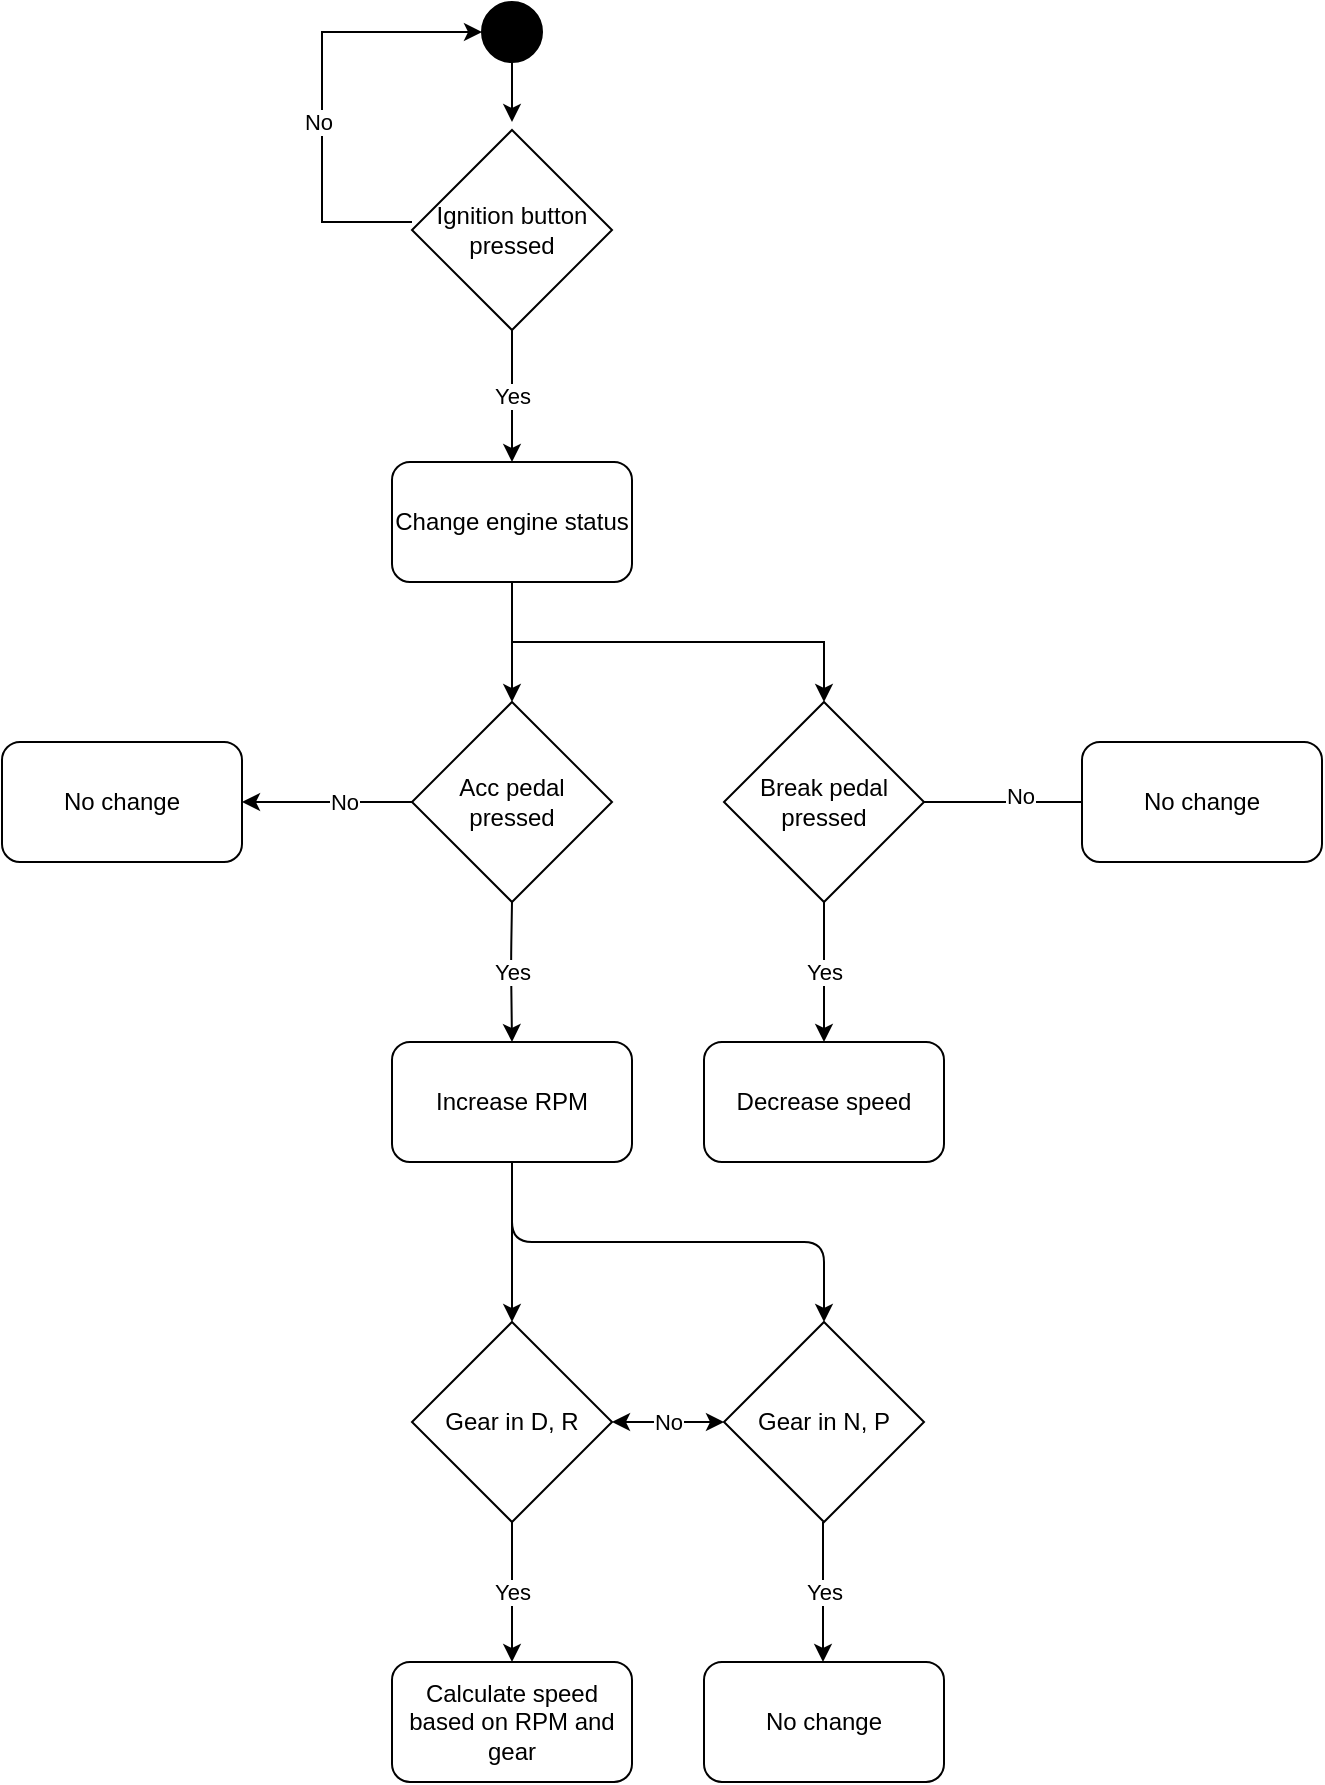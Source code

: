 <mxfile version="13.8.7" type="github">
  <diagram id="4gPb9WcIgXjrIo89H_NN" name="Page-1">
    <mxGraphModel dx="1201" dy="1791" grid="1" gridSize="10" guides="1" tooltips="1" connect="1" arrows="1" fold="1" page="1" pageScale="1" pageWidth="850" pageHeight="1100" math="0" shadow="0">
      <root>
        <mxCell id="0" />
        <mxCell id="1" parent="0" />
        <mxCell id="LRADezUdAs_8Ui7dfhWK-1" value="" style="ellipse;whiteSpace=wrap;html=1;aspect=fixed;fillColor=#000000;" vertex="1" parent="1">
          <mxGeometry x="360" y="-50" width="30" height="30" as="geometry" />
        </mxCell>
        <mxCell id="LRADezUdAs_8Ui7dfhWK-2" value="Yes" style="endArrow=classic;html=1;exitX=0.5;exitY=1;exitDx=0;exitDy=0;entryX=0.5;entryY=0;entryDx=0;entryDy=0;" edge="1" parent="1" source="LRADezUdAs_8Ui7dfhWK-3" target="LRADezUdAs_8Ui7dfhWK-41">
          <mxGeometry width="50" height="50" relative="1" as="geometry">
            <mxPoint x="400" y="440" as="sourcePoint" />
            <mxPoint x="375" y="160" as="targetPoint" />
          </mxGeometry>
        </mxCell>
        <mxCell id="LRADezUdAs_8Ui7dfhWK-9" style="edgeStyle=orthogonalEdgeStyle;rounded=0;orthogonalLoop=1;jettySize=auto;html=1;exitX=0;exitY=0.5;exitDx=0;exitDy=0;entryX=0;entryY=0.5;entryDx=0;entryDy=0;" edge="1" parent="1" target="LRADezUdAs_8Ui7dfhWK-1">
          <mxGeometry relative="1" as="geometry">
            <mxPoint x="220" y="160" as="targetPoint" />
            <mxPoint x="325" y="60" as="sourcePoint" />
            <Array as="points">
              <mxPoint x="280" y="60" />
              <mxPoint x="280" y="-35" />
            </Array>
          </mxGeometry>
        </mxCell>
        <mxCell id="LRADezUdAs_8Ui7dfhWK-10" value="No" style="edgeLabel;html=1;align=center;verticalAlign=middle;resizable=0;points=[];" vertex="1" connectable="0" parent="LRADezUdAs_8Ui7dfhWK-9">
          <mxGeometry x="-0.181" y="2" relative="1" as="geometry">
            <mxPoint y="-5" as="offset" />
          </mxGeometry>
        </mxCell>
        <mxCell id="LRADezUdAs_8Ui7dfhWK-12" style="edgeStyle=orthogonalEdgeStyle;rounded=0;orthogonalLoop=1;jettySize=auto;html=1;" edge="1" parent="1" source="LRADezUdAs_8Ui7dfhWK-5">
          <mxGeometry relative="1" as="geometry">
            <mxPoint x="240" y="350" as="targetPoint" />
          </mxGeometry>
        </mxCell>
        <mxCell id="LRADezUdAs_8Ui7dfhWK-13" value="No" style="edgeLabel;html=1;align=center;verticalAlign=middle;resizable=0;points=[];" vertex="1" connectable="0" parent="LRADezUdAs_8Ui7dfhWK-12">
          <mxGeometry x="-0.2" y="3" relative="1" as="geometry">
            <mxPoint y="-3" as="offset" />
          </mxGeometry>
        </mxCell>
        <mxCell id="LRADezUdAs_8Ui7dfhWK-5" value="Acc pedal pressed" style="rhombus;whiteSpace=wrap;html=1;fillColor=#FFFFFF;" vertex="1" parent="1">
          <mxGeometry x="325" y="300" width="100" height="100" as="geometry" />
        </mxCell>
        <mxCell id="LRADezUdAs_8Ui7dfhWK-8" value="Yes" style="endArrow=classic;html=1;exitX=0.5;exitY=1;exitDx=0;exitDy=0;" edge="1" parent="1">
          <mxGeometry width="50" height="50" relative="1" as="geometry">
            <mxPoint x="375" y="400" as="sourcePoint" />
            <mxPoint x="375" y="470" as="targetPoint" />
            <Array as="points">
              <mxPoint x="374.5" y="430" />
            </Array>
          </mxGeometry>
        </mxCell>
        <mxCell id="LRADezUdAs_8Ui7dfhWK-11" value="Increase RPM" style="rounded=1;whiteSpace=wrap;html=1;fillColor=#FFFFFF;" vertex="1" parent="1">
          <mxGeometry x="315" y="470" width="120" height="60" as="geometry" />
        </mxCell>
        <mxCell id="LRADezUdAs_8Ui7dfhWK-14" value="No change" style="rounded=1;whiteSpace=wrap;html=1;fillColor=#FFFFFF;" vertex="1" parent="1">
          <mxGeometry x="120" y="320" width="120" height="60" as="geometry" />
        </mxCell>
        <mxCell id="LRADezUdAs_8Ui7dfhWK-19" value="Yes" style="edgeStyle=orthogonalEdgeStyle;rounded=0;orthogonalLoop=1;jettySize=auto;html=1;exitX=0.5;exitY=1;exitDx=0;exitDy=0;entryX=0.5;entryY=0;entryDx=0;entryDy=0;" edge="1" parent="1" source="LRADezUdAs_8Ui7dfhWK-15" target="LRADezUdAs_8Ui7dfhWK-18">
          <mxGeometry relative="1" as="geometry" />
        </mxCell>
        <mxCell id="LRADezUdAs_8Ui7dfhWK-22" style="edgeStyle=orthogonalEdgeStyle;rounded=0;orthogonalLoop=1;jettySize=auto;html=1;exitX=1;exitY=0.5;exitDx=0;exitDy=0;" edge="1" parent="1" source="LRADezUdAs_8Ui7dfhWK-15">
          <mxGeometry relative="1" as="geometry">
            <mxPoint x="700" y="350" as="targetPoint" />
          </mxGeometry>
        </mxCell>
        <mxCell id="LRADezUdAs_8Ui7dfhWK-23" value="No" style="edgeLabel;html=1;align=center;verticalAlign=middle;resizable=0;points=[];" vertex="1" connectable="0" parent="LRADezUdAs_8Ui7dfhWK-22">
          <mxGeometry x="-0.193" y="3" relative="1" as="geometry">
            <mxPoint as="offset" />
          </mxGeometry>
        </mxCell>
        <mxCell id="LRADezUdAs_8Ui7dfhWK-15" value="Break pedal pressed" style="rhombus;whiteSpace=wrap;html=1;fillColor=#FFFFFF;" vertex="1" parent="1">
          <mxGeometry x="481" y="300" width="100" height="100" as="geometry" />
        </mxCell>
        <mxCell id="LRADezUdAs_8Ui7dfhWK-18" value="Decrease speed" style="rounded=1;whiteSpace=wrap;html=1;fillColor=#FFFFFF;" vertex="1" parent="1">
          <mxGeometry x="471" y="470" width="120" height="60" as="geometry" />
        </mxCell>
        <mxCell id="LRADezUdAs_8Ui7dfhWK-24" value="No change" style="rounded=1;whiteSpace=wrap;html=1;fillColor=#FFFFFF;" vertex="1" parent="1">
          <mxGeometry x="660" y="320" width="120" height="60" as="geometry" />
        </mxCell>
        <mxCell id="LRADezUdAs_8Ui7dfhWK-27" value="Yes" style="edgeStyle=orthogonalEdgeStyle;rounded=0;orthogonalLoop=1;jettySize=auto;html=1;exitX=0.5;exitY=1;exitDx=0;exitDy=0;" edge="1" parent="1" source="LRADezUdAs_8Ui7dfhWK-25">
          <mxGeometry relative="1" as="geometry">
            <mxPoint x="375" y="780" as="targetPoint" />
            <Array as="points">
              <mxPoint x="375" y="730" />
              <mxPoint x="375" y="730" />
            </Array>
          </mxGeometry>
        </mxCell>
        <mxCell id="LRADezUdAs_8Ui7dfhWK-25" value="Gear in D, R" style="rhombus;whiteSpace=wrap;html=1;fillColor=#FFFFFF;" vertex="1" parent="1">
          <mxGeometry x="325" y="610" width="100" height="100" as="geometry" />
        </mxCell>
        <mxCell id="LRADezUdAs_8Ui7dfhWK-28" value="Calculate speed based on RPM and gear" style="rounded=1;whiteSpace=wrap;html=1;fillColor=#FFFFFF;" vertex="1" parent="1">
          <mxGeometry x="315" y="780" width="120" height="60" as="geometry" />
        </mxCell>
        <mxCell id="LRADezUdAs_8Ui7dfhWK-29" value="Gear in N, P" style="rhombus;whiteSpace=wrap;html=1;fillColor=#FFFFFF;" vertex="1" parent="1">
          <mxGeometry x="481" y="610" width="100" height="100" as="geometry" />
        </mxCell>
        <mxCell id="LRADezUdAs_8Ui7dfhWK-32" value="Yes" style="edgeStyle=orthogonalEdgeStyle;rounded=0;orthogonalLoop=1;jettySize=auto;html=1;exitX=0.5;exitY=1;exitDx=0;exitDy=0;" edge="1" parent="1">
          <mxGeometry relative="1" as="geometry">
            <mxPoint x="530.5" y="780" as="targetPoint" />
            <mxPoint x="530.5" y="710" as="sourcePoint" />
            <Array as="points">
              <mxPoint x="530.5" y="730" />
              <mxPoint x="530.5" y="730" />
            </Array>
          </mxGeometry>
        </mxCell>
        <mxCell id="LRADezUdAs_8Ui7dfhWK-33" value="No change" style="rounded=1;whiteSpace=wrap;html=1;fillColor=#FFFFFF;" vertex="1" parent="1">
          <mxGeometry x="471" y="780" width="120" height="60" as="geometry" />
        </mxCell>
        <mxCell id="LRADezUdAs_8Ui7dfhWK-34" value="No" style="endArrow=classic;startArrow=classic;html=1;entryX=0;entryY=0.5;entryDx=0;entryDy=0;exitX=1;exitY=0.5;exitDx=0;exitDy=0;" edge="1" parent="1" source="LRADezUdAs_8Ui7dfhWK-25" target="LRADezUdAs_8Ui7dfhWK-29">
          <mxGeometry width="50" height="50" relative="1" as="geometry">
            <mxPoint x="380" y="570" as="sourcePoint" />
            <mxPoint x="430" y="520" as="targetPoint" />
          </mxGeometry>
        </mxCell>
        <mxCell id="LRADezUdAs_8Ui7dfhWK-36" value="" style="endArrow=classic;html=1;exitX=0.5;exitY=1;exitDx=0;exitDy=0;entryX=0.5;entryY=0;entryDx=0;entryDy=0;" edge="1" parent="1" source="LRADezUdAs_8Ui7dfhWK-11" target="LRADezUdAs_8Ui7dfhWK-25">
          <mxGeometry width="50" height="50" relative="1" as="geometry">
            <mxPoint x="600" y="570" as="sourcePoint" />
            <mxPoint x="650" y="520" as="targetPoint" />
          </mxGeometry>
        </mxCell>
        <mxCell id="LRADezUdAs_8Ui7dfhWK-3" value="Ignition button pressed" style="rhombus;whiteSpace=wrap;html=1;fillColor=#FFFFFF;" vertex="1" parent="1">
          <mxGeometry x="325" y="14" width="100" height="100" as="geometry" />
        </mxCell>
        <mxCell id="LRADezUdAs_8Ui7dfhWK-37" value="" style="endArrow=classic;html=1;exitX=0.5;exitY=1;exitDx=0;exitDy=0;" edge="1" parent="1" source="LRADezUdAs_8Ui7dfhWK-1">
          <mxGeometry width="50" height="50" relative="1" as="geometry">
            <mxPoint x="375" y="-20" as="sourcePoint" />
            <mxPoint x="375" y="10" as="targetPoint" />
          </mxGeometry>
        </mxCell>
        <mxCell id="LRADezUdAs_8Ui7dfhWK-43" style="edgeStyle=orthogonalEdgeStyle;rounded=0;orthogonalLoop=1;jettySize=auto;html=1;exitX=0.5;exitY=1;exitDx=0;exitDy=0;entryX=0.5;entryY=0;entryDx=0;entryDy=0;" edge="1" parent="1" source="LRADezUdAs_8Ui7dfhWK-41" target="LRADezUdAs_8Ui7dfhWK-5">
          <mxGeometry relative="1" as="geometry" />
        </mxCell>
        <mxCell id="LRADezUdAs_8Ui7dfhWK-41" value="Change engine status" style="rounded=1;whiteSpace=wrap;html=1;fillColor=#FFFFFF;" vertex="1" parent="1">
          <mxGeometry x="315" y="180" width="120" height="60" as="geometry" />
        </mxCell>
        <mxCell id="LRADezUdAs_8Ui7dfhWK-44" style="edgeStyle=orthogonalEdgeStyle;rounded=0;orthogonalLoop=1;jettySize=auto;html=1;exitX=0.5;exitY=1;exitDx=0;exitDy=0;" edge="1" parent="1" source="LRADezUdAs_8Ui7dfhWK-41" target="LRADezUdAs_8Ui7dfhWK-15">
          <mxGeometry relative="1" as="geometry">
            <mxPoint x="385" y="250" as="sourcePoint" />
            <mxPoint x="385" y="310" as="targetPoint" />
          </mxGeometry>
        </mxCell>
        <mxCell id="LRADezUdAs_8Ui7dfhWK-45" value="" style="endArrow=classic;html=1;exitX=0.5;exitY=1;exitDx=0;exitDy=0;entryX=0.5;entryY=0;entryDx=0;entryDy=0;" edge="1" parent="1" source="LRADezUdAs_8Ui7dfhWK-11" target="LRADezUdAs_8Ui7dfhWK-29">
          <mxGeometry width="50" height="50" relative="1" as="geometry">
            <mxPoint x="424" y="550" as="sourcePoint" />
            <mxPoint x="424" y="630" as="targetPoint" />
            <Array as="points">
              <mxPoint x="375" y="570" />
              <mxPoint x="531" y="570" />
            </Array>
          </mxGeometry>
        </mxCell>
      </root>
    </mxGraphModel>
  </diagram>
</mxfile>
